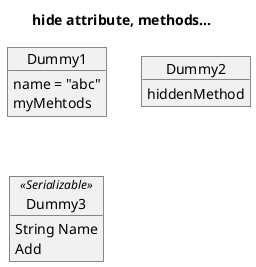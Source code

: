 @startuml

title hide attribute, methods...

object Dummy1 {
    name = "abc"
    myMehtods
}

object Dummy2 {
    hiddenMethod
}

object Dummy3 <<Serializable>> {
    String Name
    Add
}

' hide members
' show Dummy1 fields
' show Dummy1 members
' show Dummy1 methods
' show Dummy1 attributes
' hide Dummy1 methods
' show members
' hide <<Serializable>> circle
' ' hide <<Serializable>> attributes
' hide <<Serializable>> fields
' hide <<Serializable>> methods
' hide Dummy2 circle

@enduml